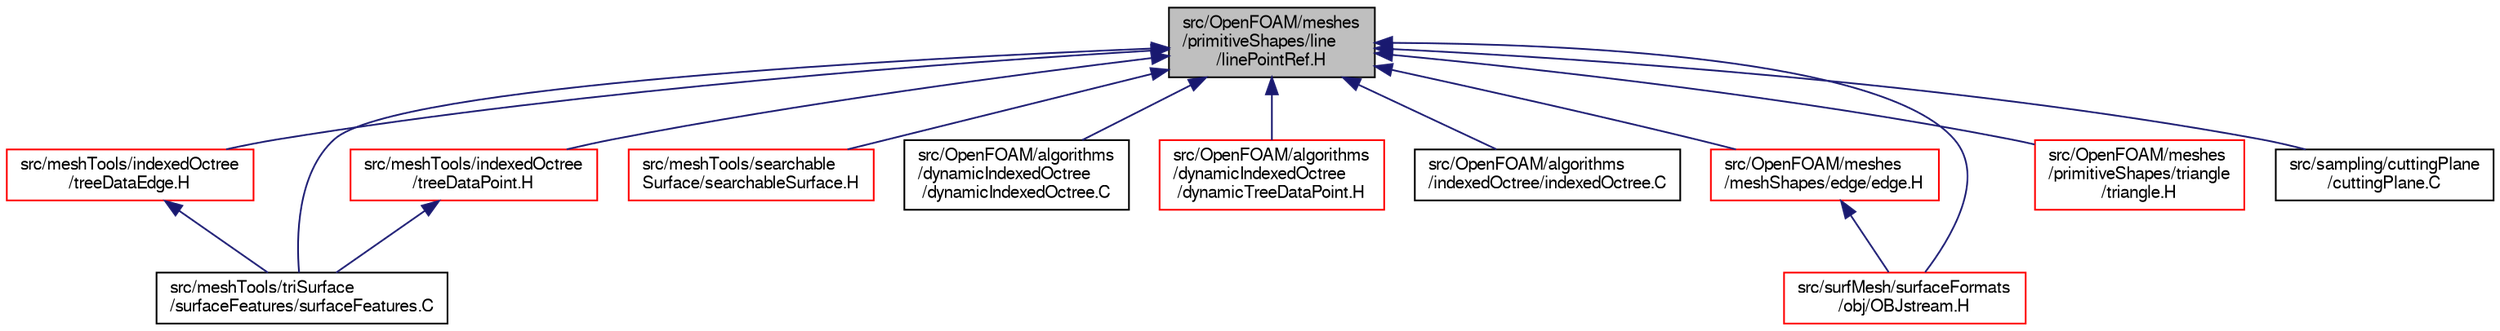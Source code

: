 digraph "src/OpenFOAM/meshes/primitiveShapes/line/linePointRef.H"
{
  bgcolor="transparent";
  edge [fontname="FreeSans",fontsize="10",labelfontname="FreeSans",labelfontsize="10"];
  node [fontname="FreeSans",fontsize="10",shape=record];
  Node92 [label="src/OpenFOAM/meshes\l/primitiveShapes/line\l/linePointRef.H",height=0.2,width=0.4,color="black", fillcolor="grey75", style="filled", fontcolor="black"];
  Node92 -> Node93 [dir="back",color="midnightblue",fontsize="10",style="solid",fontname="FreeSans"];
  Node93 [label="src/meshTools/indexedOctree\l/treeDataEdge.H",height=0.2,width=0.4,color="red",URL="$a07550.html"];
  Node93 -> Node156 [dir="back",color="midnightblue",fontsize="10",style="solid",fontname="FreeSans"];
  Node156 [label="src/meshTools/triSurface\l/surfaceFeatures/surfaceFeatures.C",height=0.2,width=0.4,color="black",URL="$a08216.html"];
  Node92 -> Node157 [dir="back",color="midnightblue",fontsize="10",style="solid",fontname="FreeSans"];
  Node157 [label="src/meshTools/indexedOctree\l/treeDataPoint.H",height=0.2,width=0.4,color="red",URL="$a07562.html"];
  Node157 -> Node156 [dir="back",color="midnightblue",fontsize="10",style="solid",fontname="FreeSans"];
  Node92 -> Node160 [dir="back",color="midnightblue",fontsize="10",style="solid",fontname="FreeSans"];
  Node160 [label="src/meshTools/searchable\lSurface/searchableSurface.H",height=0.2,width=0.4,color="red",URL="$a07820.html"];
  Node92 -> Node156 [dir="back",color="midnightblue",fontsize="10",style="solid",fontname="FreeSans"];
  Node92 -> Node539 [dir="back",color="midnightblue",fontsize="10",style="solid",fontname="FreeSans"];
  Node539 [label="src/OpenFOAM/algorithms\l/dynamicIndexedOctree\l/dynamicIndexedOctree.C",height=0.2,width=0.4,color="black",URL="$a08369.html"];
  Node92 -> Node540 [dir="back",color="midnightblue",fontsize="10",style="solid",fontname="FreeSans"];
  Node540 [label="src/OpenFOAM/algorithms\l/dynamicIndexedOctree\l/dynamicTreeDataPoint.H",height=0.2,width=0.4,color="red",URL="$a08381.html"];
  Node92 -> Node542 [dir="back",color="midnightblue",fontsize="10",style="solid",fontname="FreeSans"];
  Node542 [label="src/OpenFOAM/algorithms\l/indexedOctree/indexedOctree.C",height=0.2,width=0.4,color="black",URL="$a08384.html"];
  Node92 -> Node543 [dir="back",color="midnightblue",fontsize="10",style="solid",fontname="FreeSans"];
  Node543 [label="src/OpenFOAM/meshes\l/meshShapes/edge/edge.H",height=0.2,width=0.4,color="red",URL="$a11300.html"];
  Node543 -> Node3737 [dir="back",color="midnightblue",fontsize="10",style="solid",fontname="FreeSans"];
  Node3737 [label="src/surfMesh/surfaceFormats\l/obj/OBJstream.H",height=0.2,width=0.4,color="red",URL="$a15128.html"];
  Node92 -> Node3762 [dir="back",color="midnightblue",fontsize="10",style="solid",fontname="FreeSans"];
  Node3762 [label="src/OpenFOAM/meshes\l/primitiveShapes/triangle\l/triangle.H",height=0.2,width=0.4,color="red",URL="$a12104.html"];
  Node92 -> Node2905 [dir="back",color="midnightblue",fontsize="10",style="solid",fontname="FreeSans"];
  Node2905 [label="src/sampling/cuttingPlane\l/cuttingPlane.C",height=0.2,width=0.4,color="black",URL="$a14495.html"];
  Node92 -> Node3737 [dir="back",color="midnightblue",fontsize="10",style="solid",fontname="FreeSans"];
}
